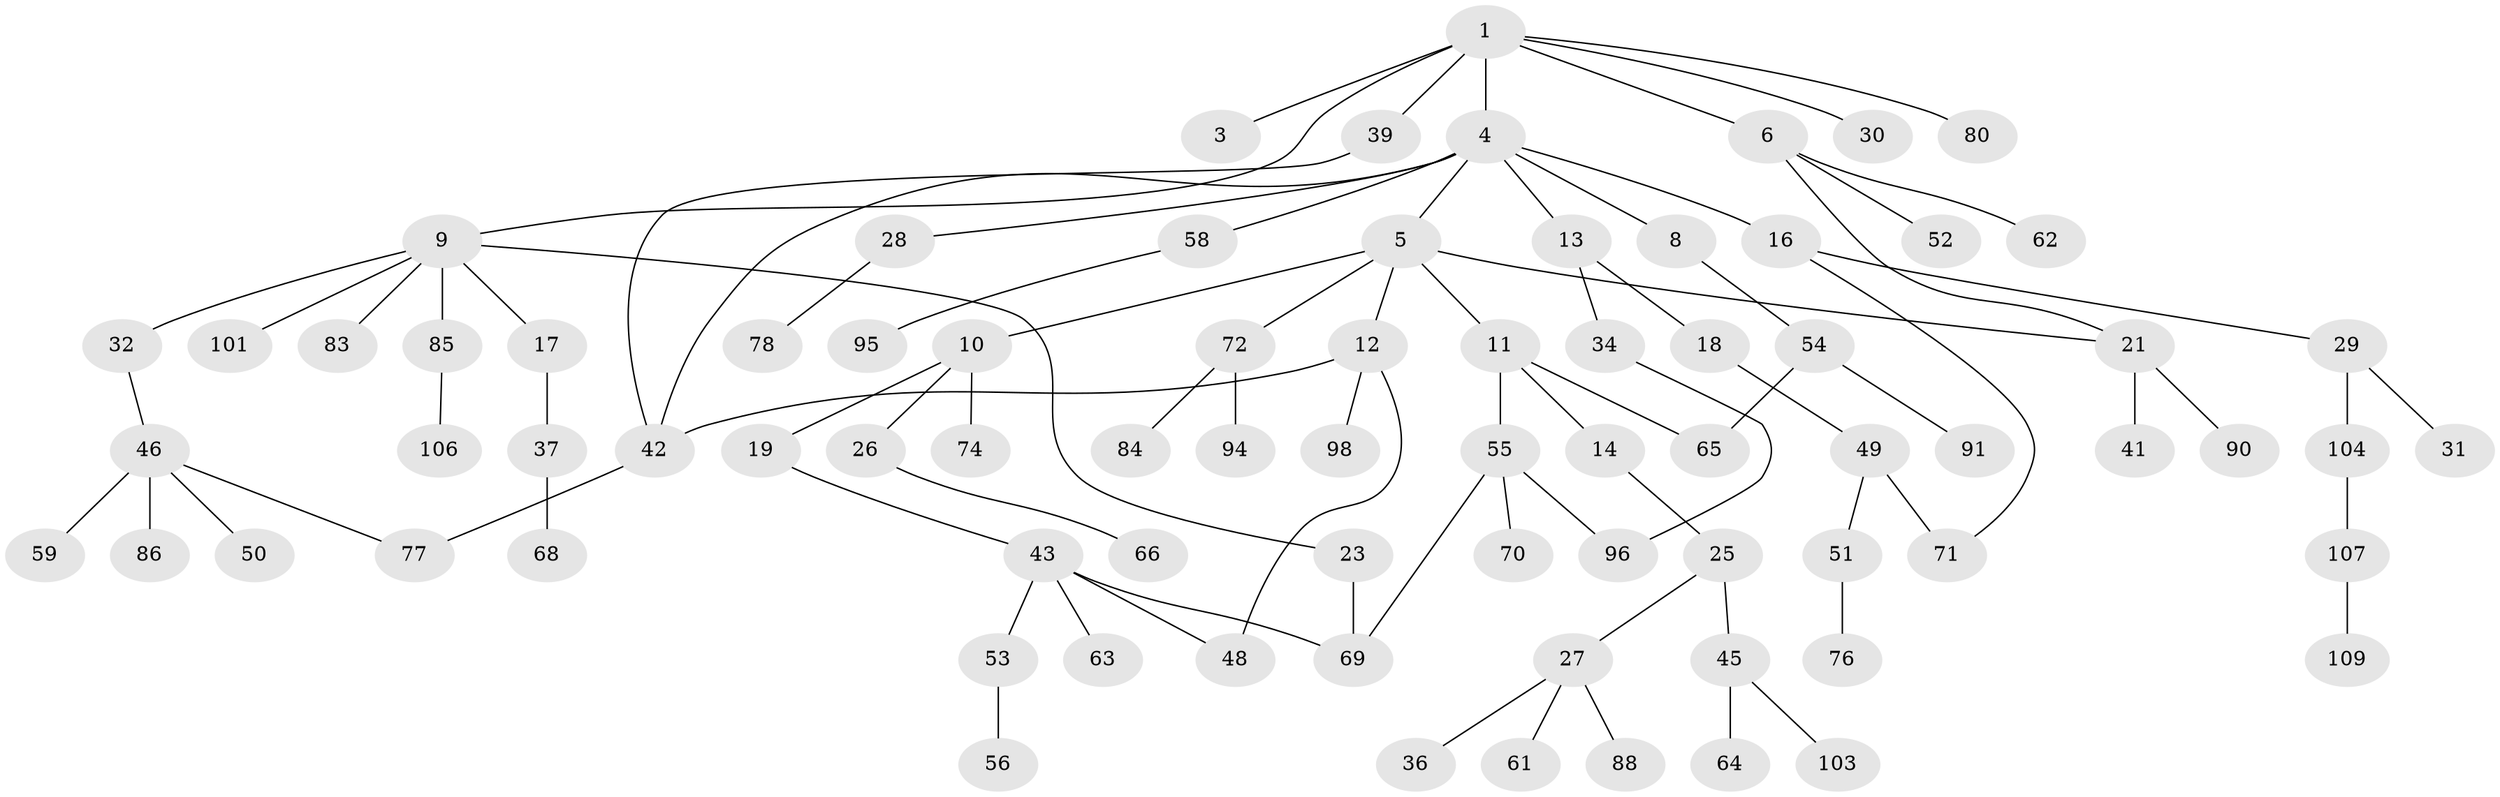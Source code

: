 // original degree distribution, {6: 0.017699115044247787, 3: 0.1415929203539823, 1: 0.36283185840707965, 4: 0.11504424778761062, 5: 0.017699115044247787, 2: 0.336283185840708, 7: 0.008849557522123894}
// Generated by graph-tools (version 1.1) at 2025/10/02/27/25 16:10:52]
// undirected, 79 vertices, 88 edges
graph export_dot {
graph [start="1"]
  node [color=gray90,style=filled];
  1 [super="+2"];
  3;
  4 [super="+15"];
  5 [super="+7"];
  6 [super="+108"];
  8 [super="+22"];
  9 [super="+20"];
  10;
  11 [super="+24"];
  12 [super="+97"];
  13 [super="+105"];
  14;
  16 [super="+44"];
  17;
  18;
  19;
  21 [super="+33"];
  23;
  25;
  26 [super="+40"];
  27 [super="+75"];
  28;
  29 [super="+35"];
  30;
  31 [super="+38"];
  32;
  34 [super="+92"];
  36;
  37;
  39;
  41 [super="+93"];
  42 [super="+89"];
  43 [super="+47"];
  45 [super="+67"];
  46 [super="+57"];
  48;
  49 [super="+60"];
  50;
  51;
  52;
  53 [super="+112"];
  54 [super="+102"];
  55 [super="+99"];
  56;
  58;
  59;
  61;
  62 [super="+73"];
  63;
  64;
  65;
  66;
  68;
  69 [super="+87"];
  70;
  71 [super="+110"];
  72 [super="+82"];
  74 [super="+81"];
  76;
  77 [super="+79"];
  78;
  80;
  83;
  84;
  85;
  86;
  88;
  90;
  91;
  94;
  95;
  96 [super="+100"];
  98;
  101;
  103;
  104;
  106 [super="+111"];
  107 [super="+113"];
  109;
  1 -- 4;
  1 -- 9;
  1 -- 30;
  1 -- 39;
  1 -- 80;
  1 -- 3;
  1 -- 6;
  4 -- 5;
  4 -- 8;
  4 -- 13;
  4 -- 16;
  4 -- 58;
  4 -- 42;
  4 -- 28;
  5 -- 10;
  5 -- 72;
  5 -- 21;
  5 -- 11;
  5 -- 12;
  6 -- 52;
  6 -- 62;
  6 -- 21;
  8 -- 54;
  9 -- 17;
  9 -- 32;
  9 -- 83;
  9 -- 85;
  9 -- 101;
  9 -- 23;
  10 -- 19;
  10 -- 26;
  10 -- 74;
  11 -- 14;
  11 -- 65;
  11 -- 55;
  12 -- 42;
  12 -- 48;
  12 -- 98;
  13 -- 18;
  13 -- 34;
  14 -- 25;
  16 -- 29;
  16 -- 71;
  17 -- 37;
  18 -- 49;
  19 -- 43;
  21 -- 41;
  21 -- 90;
  23 -- 69;
  25 -- 27;
  25 -- 45;
  26 -- 66;
  27 -- 36;
  27 -- 61;
  27 -- 88;
  28 -- 78;
  29 -- 31;
  29 -- 104;
  32 -- 46;
  34 -- 96;
  37 -- 68;
  39 -- 42;
  42 -- 77;
  43 -- 48;
  43 -- 53;
  43 -- 69;
  43 -- 63;
  45 -- 64;
  45 -- 103;
  46 -- 50;
  46 -- 59;
  46 -- 86;
  46 -- 77;
  49 -- 51;
  49 -- 71 [weight=2];
  51 -- 76;
  53 -- 56;
  54 -- 91;
  54 -- 65;
  55 -- 70;
  55 -- 96;
  55 -- 69;
  58 -- 95;
  72 -- 84;
  72 -- 94;
  85 -- 106;
  104 -- 107;
  107 -- 109;
}
